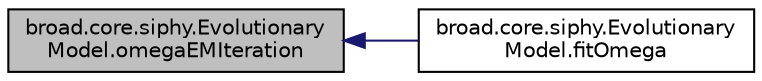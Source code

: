 digraph "broad.core.siphy.EvolutionaryModel.omegaEMIteration"
{
  edge [fontname="Helvetica",fontsize="10",labelfontname="Helvetica",labelfontsize="10"];
  node [fontname="Helvetica",fontsize="10",shape=record];
  rankdir="LR";
  Node1 [label="broad.core.siphy.Evolutionary\lModel.omegaEMIteration",height=0.2,width=0.4,color="black", fillcolor="grey75", style="filled" fontcolor="black"];
  Node1 -> Node2 [dir="back",color="midnightblue",fontsize="10",style="solid"];
  Node2 [label="broad.core.siphy.Evolutionary\lModel.fitOmega",height=0.2,width=0.4,color="black", fillcolor="white", style="filled",URL="$classbroad_1_1core_1_1siphy_1_1_evolutionary_model.html#ae734e28f8dfa928825ed4ef85e9afb62"];
}
